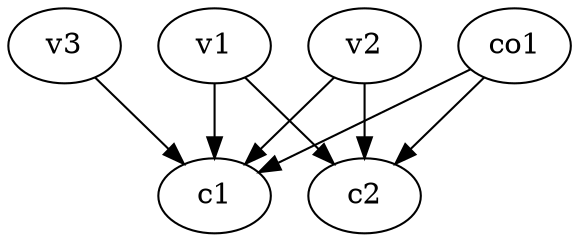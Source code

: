 strict digraph  {
c1;
c2;
v1;
v2;
v3;
co1;
v1 -> c1  [weight=1];
v1 -> c2  [weight=1];
v2 -> c1  [weight=1];
v2 -> c2  [weight=1];
v3 -> c1  [weight=1];
co1 -> c1  [weight=1];
co1 -> c2  [weight=1];
}
